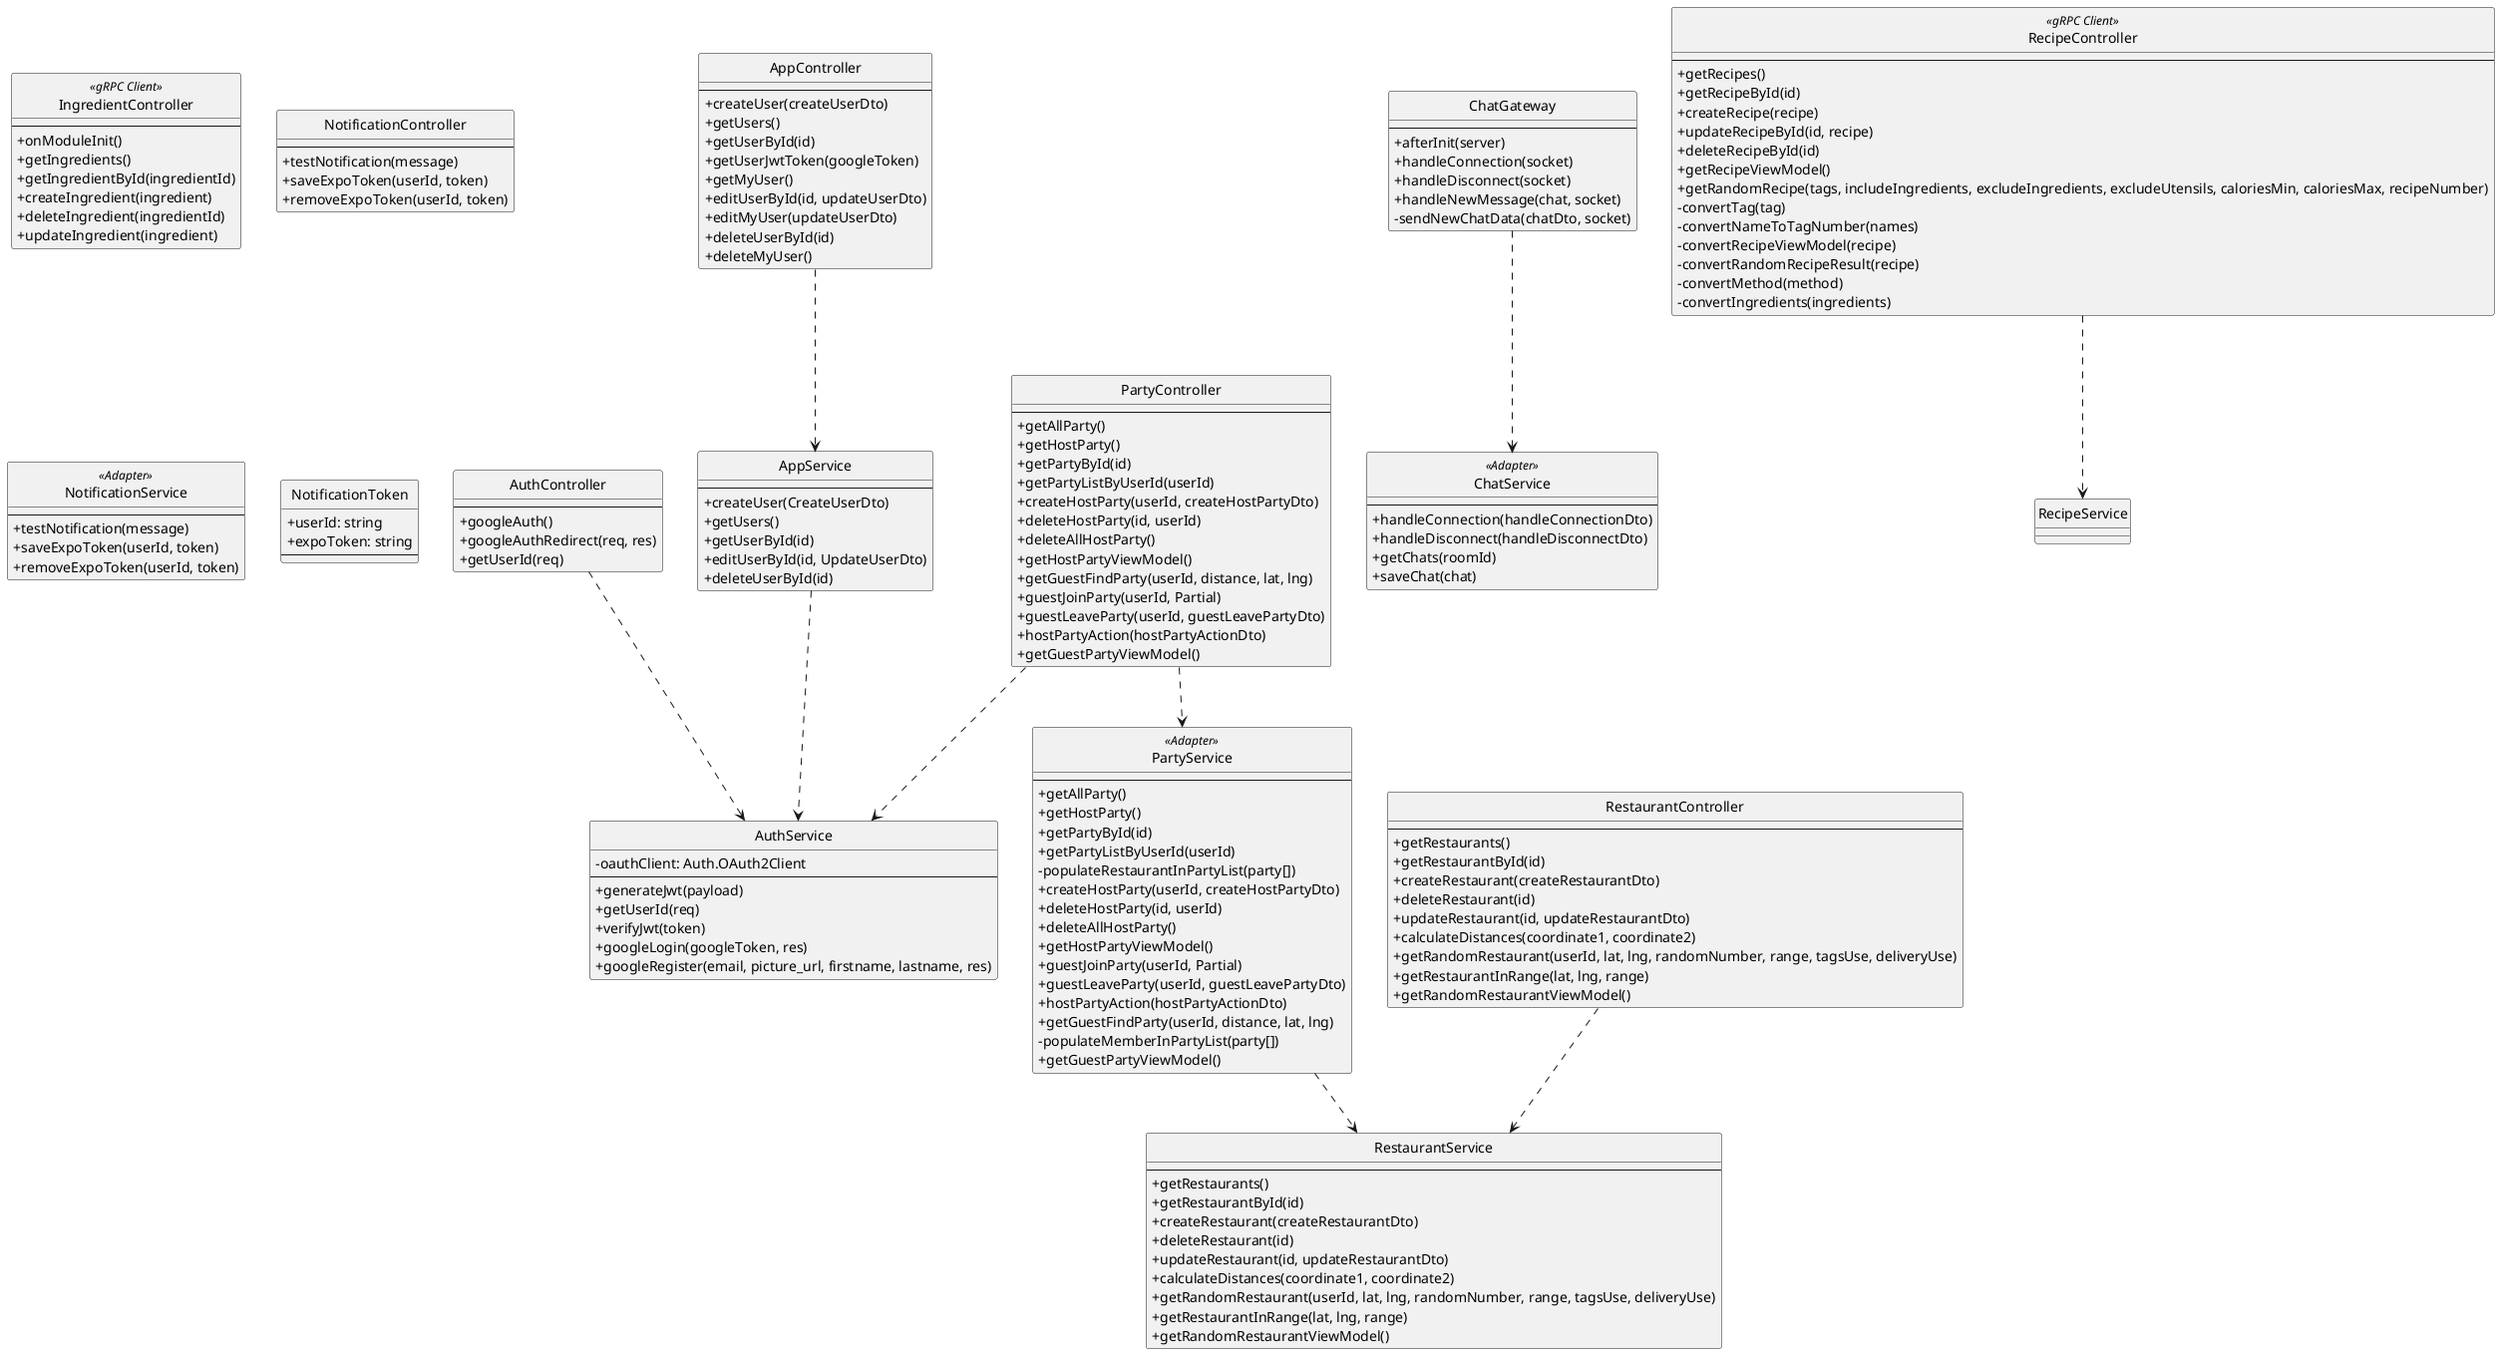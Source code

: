 @startuml
skinparam classAttributeIconSize 0

hide circle

AuthController ..> AuthService

class  AuthController {
  ----
  + googleAuth()
  + googleAuthRedirect(req, res)
  + getUserId(req)
}

class  AuthService {
  - oauthClient: Auth.OAuth2Client
  ----
  + generateJwt(payload)
  + getUserId(req)
  + verifyJwt(token)
  + googleLogin(googleToken, res)
  + googleRegister(email, picture_url, firstname, lastname, res)
}

ChatGateway ..> ChatService

class  ChatGateway {
  ----
  +  afterInit(server)
  +  handleConnection(socket)
  +  handleDisconnect(socket)
  +  handleNewMessage(chat, socket)
  -  sendNewChatData(chatDto, socket)
}

class  ChatService <<Adapter>> {
  ----
  + handleConnection(handleConnectionDto)
  + handleDisconnect(handleDisconnectDto)
  + getChats(roomId)
  + saveChat(chat)
}

class  IngredientController <<gRPC Client>> {
  ----
  + onModuleInit()
  + getIngredients()
  + getIngredientById(ingredientId)
  + createIngredient(ingredient)
  + deleteIngredient(ingredientId)
  + updateIngredient(ingredient)
}

class  NotificationController {
  ----
  + testNotification(message)
  + saveExpoToken(userId, token)
  + removeExpoToken(userId, token)
}

class  NotificationService <<Adapter>> {
  ----
  + testNotification(message)
  + saveExpoToken(userId, token)
  + removeExpoToken(userId, token)
}

PartyController ..> PartyService
PartyController ..> AuthService
PartyService ..> RestaurantService

class  PartyController {
  ----
  + getAllParty()
  + getHostParty()
  + getPartyById(id)
  + getPartyListByUserId(userId)
  + createHostParty(userId, createHostPartyDto)
  + deleteHostParty(id, userId)
  + deleteAllHostParty()
  + getHostPartyViewModel()
  + getGuestFindParty(userId, distance, lat, lng)
  + guestJoinParty(userId, Partial)
  + guestLeaveParty(userId, guestLeavePartyDto)
  + hostPartyAction(hostPartyActionDto)
  + getGuestPartyViewModel()
}

class  PartyService <<Adapter>> {
  ----
  + getAllParty()
  + getHostParty()
  + getPartyById(id)
  + getPartyListByUserId(userId)
  - populateRestaurantInPartyList(party[])
  + createHostParty(userId, createHostPartyDto)
  + deleteHostParty(id, userId)
  + deleteAllHostParty()
  + getHostPartyViewModel()
  + guestJoinParty(userId, Partial)
  + guestLeaveParty(userId, guestLeavePartyDto)
  + hostPartyAction(hostPartyActionDto)
  + getGuestFindParty(userId, distance, lat, lng)
  - populateMemberInPartyList(party[])
  + getGuestPartyViewModel()
}

RecipeController ..> RecipeService

class  RecipeController <<gRPC Client>>{
  ----
  + getRecipes()
  + getRecipeById(id)
  + createRecipe(recipe)
  + updateRecipeById(id, recipe)
  + deleteRecipeById(id)
  + getRecipeViewModel()
  + getRandomRecipe(tags, includeIngredients, excludeIngredients, excludeUtensils, caloriesMin, caloriesMax, recipeNumber)
  - convertTag(tag)
  - convertNameToTagNumber(names)
  - convertRecipeViewModel(recipe)
  - convertRandomRecipeResult(recipe)
  - convertMethod(method)
  - convertIngredients(ingredients)
}

RestaurantController ..> RestaurantService

class RestaurantController {
  ---
  + getRestaurants()
  + getRestaurantById(id)
  + createRestaurant(createRestaurantDto)
  + deleteRestaurant(id)
  + updateRestaurant(id, updateRestaurantDto)
  + calculateDistances(coordinate1, coordinate2)
  + getRandomRestaurant(userId, lat, lng, randomNumber, range, tagsUse, deliveryUse)
  + getRestaurantInRange(lat, lng, range)
  + getRandomRestaurantViewModel()
}

class RestaurantService {
  ---
  + getRestaurants()
  + getRestaurantById(id)
  + createRestaurant(createRestaurantDto)
  + deleteRestaurant(id)
  + updateRestaurant(id, updateRestaurantDto)
  + calculateDistances(coordinate1, coordinate2)
  + getRandomRestaurant(userId, lat, lng, randomNumber, range, tagsUse, deliveryUse)
  + getRestaurantInRange(lat, lng, range)
  + getRandomRestaurantViewModel()
}

AppController ..> AppService
AppService ..> AuthService

class AppController {
  ---
  + createUser(createUserDto)
  + getUsers()
  + getUserById(id)
  + getUserJwtToken(googleToken)
  + getMyUser()
  + editUserById(id, updateUserDto)
  + editMyUser(updateUserDto)
  + deleteUserById(id)
  + deleteMyUser()
}

class AppService {
  ---
  + createUser(CreateUserDto)
  + getUsers()
  + getUserById(id)
  + editUserById(id, UpdateUserDto)
  + deleteUserById(id)
}

class  NotificationToken {
  + userId: string
  + expoToken: string
  ----
}
@enduml